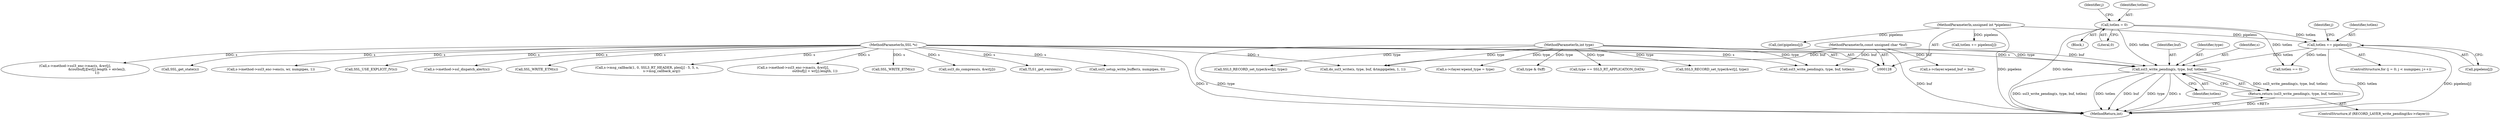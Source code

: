 digraph "0_openssl_4ad93618d26a3ea23d36ad5498ff4f59eff3a4d2@API" {
"1000182" [label="(Call,ssl3_write_pending(s, type, buf, totlen))"];
"1000129" [label="(MethodParameterIn,SSL *s)"];
"1000130" [label="(MethodParameterIn,int type)"];
"1000131" [label="(MethodParameterIn,const unsigned char *buf)"];
"1000157" [label="(Call,totlen = 0)"];
"1000170" [label="(Call,totlen += pipelens[j])"];
"1000132" [label="(MethodParameterIn,unsigned int *pipelens)"];
"1000181" [label="(Return,return (ssl3_write_pending(s, type, buf, totlen));)"];
"1000135" [label="(Block,)"];
"1000185" [label="(Identifier,buf)"];
"1000698" [label="(Call,s->method->ssl3_enc->mac(s, &wr[j],\n                                          &(outbuf[j][wr[j].length + eivlen]),\n                                          1))"];
"1000623" [label="(Call,(int)pipelens[j])"];
"1000175" [label="(ControlStructure,if (RECORD_LAYER_write_pending(&s->rlayer)))"];
"1000182" [label="(Call,ssl3_write_pending(s, type, buf, totlen))"];
"1000565" [label="(Call,SSL_get_state(s))"];
"1000749" [label="(Call,s->method->ssl3_enc->enc(s, wr, numpipes, 1))"];
"1000163" [label="(Identifier,j)"];
"1000466" [label="(Call,SSL_USE_EXPLICIT_IV(s))"];
"1000196" [label="(Call,s->method->ssl_dispatch_alert(s))"];
"1000169" [label="(Identifier,j)"];
"1000884" [label="(Call,s->rlayer.wpend_type = type)"];
"1000542" [label="(Call,type & 0xff)"];
"1000298" [label="(Call,type == SSL3_RT_APPLICATION_DATA)"];
"1000768" [label="(Call,SSL_WRITE_ETM(s))"];
"1000813" [label="(Call,s->msg_callback(1, 0, SSL3_RT_HEADER, plen[j] - 5, 5, s,\n                            s->msg_callback_arg))"];
"1000170" [label="(Call,totlen += pipelens[j])"];
"1000171" [label="(Identifier,totlen)"];
"1000159" [label="(Literal,0)"];
"1000545" [label="(Call,SSL3_RECORD_set_type(&wr[j], type))"];
"1000181" [label="(Return,return (ssl3_write_pending(s, type, buf, totlen));)"];
"1000161" [label="(ControlStructure,for (j = 0; j < numpipes; j++))"];
"1000308" [label="(Call,do_ssl3_write(s, type, buf, &tmppipelen, 1, 1))"];
"1000877" [label="(Call,s->rlayer.wpend_buf = buf)"];
"1000186" [label="(Identifier,totlen)"];
"1000131" [label="(MethodParameterIn,const unsigned char *buf)"];
"1000776" [label="(Call,s->method->ssl3_enc->mac(s, &wr[j],\n                                          outbuf[j] + wr[j].length, 1))"];
"1000132" [label="(MethodParameterIn,unsigned int *pipelens)"];
"1000827" [label="(Call,SSL3_RECORD_set_type(&wr[j], type))"];
"1000690" [label="(Call,SSL_WRITE_ETM(s))"];
"1000908" [label="(MethodReturn,int)"];
"1000639" [label="(Call,totlen += pipelens[j])"];
"1000653" [label="(Call,ssl3_do_compress(s, &wr[j]))"];
"1000184" [label="(Identifier,type)"];
"1000899" [label="(Call,ssl3_write_pending(s, type, buf, totlen))"];
"1000158" [label="(Identifier,totlen)"];
"1000130" [label="(MethodParameterIn,int type)"];
"1000223" [label="(Call,totlen == 0)"];
"1000129" [label="(MethodParameterIn,SSL *s)"];
"1000183" [label="(Identifier,s)"];
"1000157" [label="(Call,totlen = 0)"];
"1000574" [label="(Call,TLS1_get_version(s))"];
"1000214" [label="(Call,ssl3_setup_write_buffer(s, numpipes, 0))"];
"1000172" [label="(Call,pipelens[j])"];
"1000182" -> "1000181"  [label="AST: "];
"1000182" -> "1000186"  [label="CFG: "];
"1000183" -> "1000182"  [label="AST: "];
"1000184" -> "1000182"  [label="AST: "];
"1000185" -> "1000182"  [label="AST: "];
"1000186" -> "1000182"  [label="AST: "];
"1000181" -> "1000182"  [label="CFG: "];
"1000182" -> "1000908"  [label="DDG: ssl3_write_pending(s, type, buf, totlen)"];
"1000182" -> "1000908"  [label="DDG: totlen"];
"1000182" -> "1000908"  [label="DDG: buf"];
"1000182" -> "1000908"  [label="DDG: type"];
"1000182" -> "1000908"  [label="DDG: s"];
"1000182" -> "1000181"  [label="DDG: ssl3_write_pending(s, type, buf, totlen)"];
"1000129" -> "1000182"  [label="DDG: s"];
"1000130" -> "1000182"  [label="DDG: type"];
"1000131" -> "1000182"  [label="DDG: buf"];
"1000157" -> "1000182"  [label="DDG: totlen"];
"1000170" -> "1000182"  [label="DDG: totlen"];
"1000129" -> "1000128"  [label="AST: "];
"1000129" -> "1000908"  [label="DDG: s"];
"1000129" -> "1000196"  [label="DDG: s"];
"1000129" -> "1000214"  [label="DDG: s"];
"1000129" -> "1000308"  [label="DDG: s"];
"1000129" -> "1000466"  [label="DDG: s"];
"1000129" -> "1000565"  [label="DDG: s"];
"1000129" -> "1000574"  [label="DDG: s"];
"1000129" -> "1000653"  [label="DDG: s"];
"1000129" -> "1000690"  [label="DDG: s"];
"1000129" -> "1000698"  [label="DDG: s"];
"1000129" -> "1000749"  [label="DDG: s"];
"1000129" -> "1000768"  [label="DDG: s"];
"1000129" -> "1000776"  [label="DDG: s"];
"1000129" -> "1000813"  [label="DDG: s"];
"1000129" -> "1000899"  [label="DDG: s"];
"1000130" -> "1000128"  [label="AST: "];
"1000130" -> "1000908"  [label="DDG: type"];
"1000130" -> "1000298"  [label="DDG: type"];
"1000130" -> "1000308"  [label="DDG: type"];
"1000130" -> "1000542"  [label="DDG: type"];
"1000130" -> "1000545"  [label="DDG: type"];
"1000130" -> "1000827"  [label="DDG: type"];
"1000130" -> "1000884"  [label="DDG: type"];
"1000130" -> "1000899"  [label="DDG: type"];
"1000131" -> "1000128"  [label="AST: "];
"1000131" -> "1000908"  [label="DDG: buf"];
"1000131" -> "1000308"  [label="DDG: buf"];
"1000131" -> "1000877"  [label="DDG: buf"];
"1000131" -> "1000899"  [label="DDG: buf"];
"1000157" -> "1000135"  [label="AST: "];
"1000157" -> "1000159"  [label="CFG: "];
"1000158" -> "1000157"  [label="AST: "];
"1000159" -> "1000157"  [label="AST: "];
"1000163" -> "1000157"  [label="CFG: "];
"1000157" -> "1000908"  [label="DDG: totlen"];
"1000157" -> "1000170"  [label="DDG: totlen"];
"1000157" -> "1000223"  [label="DDG: totlen"];
"1000170" -> "1000161"  [label="AST: "];
"1000170" -> "1000172"  [label="CFG: "];
"1000171" -> "1000170"  [label="AST: "];
"1000172" -> "1000170"  [label="AST: "];
"1000169" -> "1000170"  [label="CFG: "];
"1000170" -> "1000908"  [label="DDG: pipelens[j]"];
"1000170" -> "1000908"  [label="DDG: totlen"];
"1000132" -> "1000170"  [label="DDG: pipelens"];
"1000170" -> "1000223"  [label="DDG: totlen"];
"1000132" -> "1000128"  [label="AST: "];
"1000132" -> "1000908"  [label="DDG: pipelens"];
"1000132" -> "1000623"  [label="DDG: pipelens"];
"1000132" -> "1000639"  [label="DDG: pipelens"];
"1000181" -> "1000175"  [label="AST: "];
"1000908" -> "1000181"  [label="CFG: "];
"1000181" -> "1000908"  [label="DDG: <RET>"];
}
